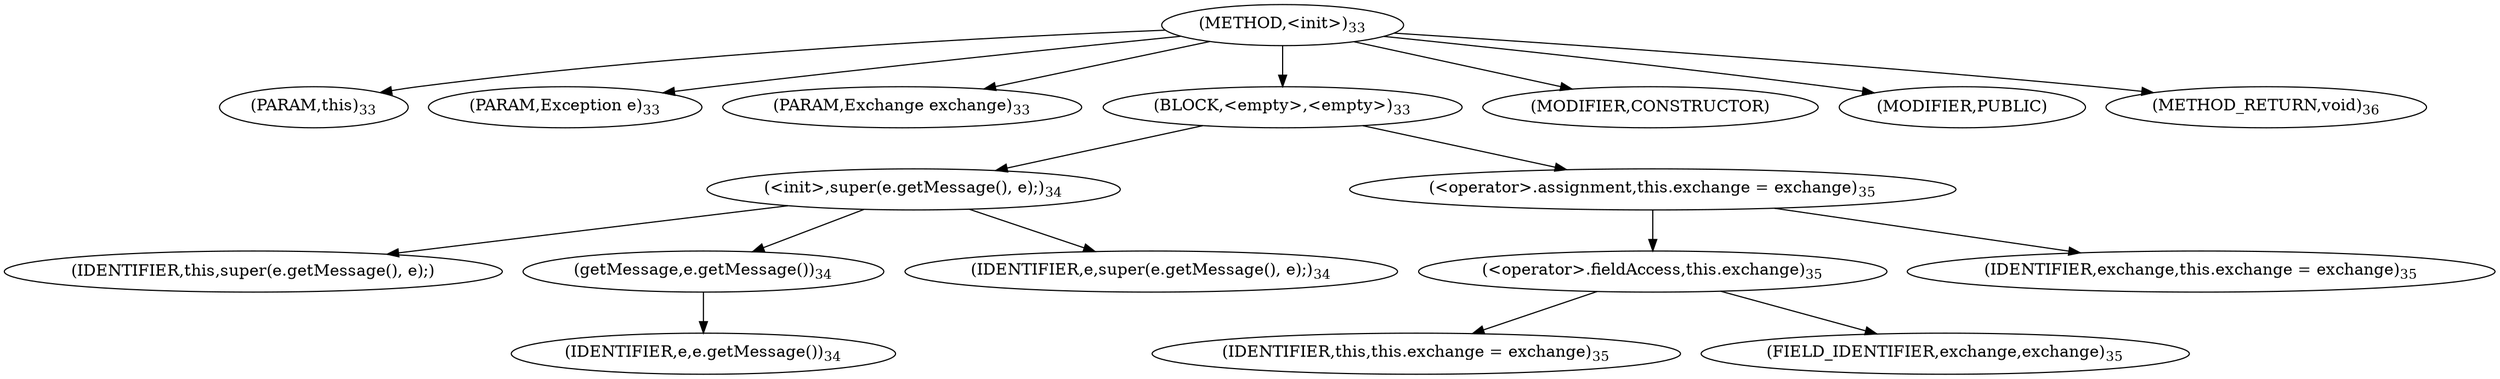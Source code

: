 digraph "&lt;init&gt;" {  
"34" [label = <(METHOD,&lt;init&gt;)<SUB>33</SUB>> ]
"7" [label = <(PARAM,this)<SUB>33</SUB>> ]
"35" [label = <(PARAM,Exception e)<SUB>33</SUB>> ]
"36" [label = <(PARAM,Exchange exchange)<SUB>33</SUB>> ]
"37" [label = <(BLOCK,&lt;empty&gt;,&lt;empty&gt;)<SUB>33</SUB>> ]
"38" [label = <(&lt;init&gt;,super(e.getMessage(), e);)<SUB>34</SUB>> ]
"6" [label = <(IDENTIFIER,this,super(e.getMessage(), e);)> ]
"39" [label = <(getMessage,e.getMessage())<SUB>34</SUB>> ]
"40" [label = <(IDENTIFIER,e,e.getMessage())<SUB>34</SUB>> ]
"41" [label = <(IDENTIFIER,e,super(e.getMessage(), e);)<SUB>34</SUB>> ]
"42" [label = <(&lt;operator&gt;.assignment,this.exchange = exchange)<SUB>35</SUB>> ]
"43" [label = <(&lt;operator&gt;.fieldAccess,this.exchange)<SUB>35</SUB>> ]
"8" [label = <(IDENTIFIER,this,this.exchange = exchange)<SUB>35</SUB>> ]
"44" [label = <(FIELD_IDENTIFIER,exchange,exchange)<SUB>35</SUB>> ]
"45" [label = <(IDENTIFIER,exchange,this.exchange = exchange)<SUB>35</SUB>> ]
"46" [label = <(MODIFIER,CONSTRUCTOR)> ]
"47" [label = <(MODIFIER,PUBLIC)> ]
"48" [label = <(METHOD_RETURN,void)<SUB>36</SUB>> ]
  "34" -> "7" 
  "34" -> "35" 
  "34" -> "36" 
  "34" -> "37" 
  "34" -> "46" 
  "34" -> "47" 
  "34" -> "48" 
  "37" -> "38" 
  "37" -> "42" 
  "38" -> "6" 
  "38" -> "39" 
  "38" -> "41" 
  "39" -> "40" 
  "42" -> "43" 
  "42" -> "45" 
  "43" -> "8" 
  "43" -> "44" 
}
